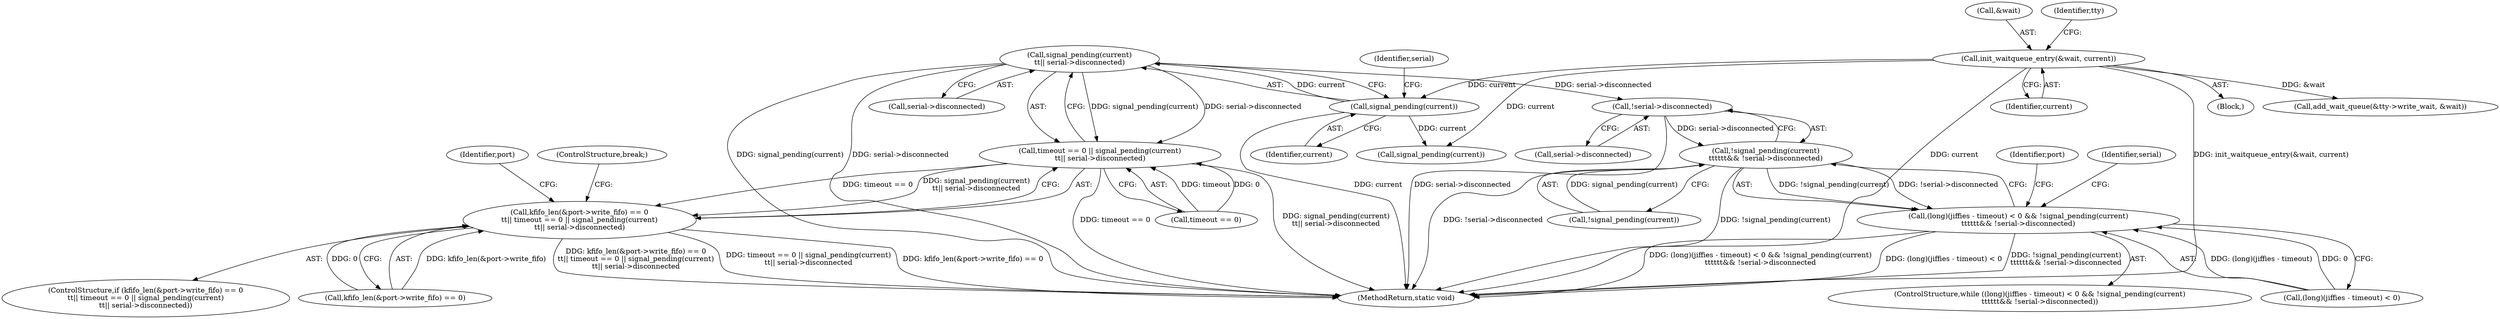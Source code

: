 digraph "0_linux_1ee0a224bc9aad1de496c795f96bc6ba2c394811@API" {
"1000181" [label="(Call,signal_pending(current)\n\t\t|| serial->disconnected)"];
"1000182" [label="(Call,signal_pending(current))"];
"1000153" [label="(Call,init_waitqueue_entry(&wait, current))"];
"1000177" [label="(Call,timeout == 0 || signal_pending(current)\n\t\t|| serial->disconnected)"];
"1000169" [label="(Call,kfifo_len(&port->write_fifo) == 0\n\t\t|| timeout == 0 || signal_pending(current)\n\t\t|| serial->disconnected)"];
"1000244" [label="(Call,!serial->disconnected)"];
"1000240" [label="(Call,!signal_pending(current)\n\t\t\t\t\t\t&& !serial->disconnected)"];
"1000232" [label="(Call,(long)(jiffies - timeout) < 0 && !signal_pending(current)\n\t\t\t\t\t\t&& !serial->disconnected)"];
"1000258" [label="(Identifier,serial)"];
"1000177" [label="(Call,timeout == 0 || signal_pending(current)\n\t\t|| serial->disconnected)"];
"1000154" [label="(Call,&wait)"];
"1000233" [label="(Call,(long)(jiffies - timeout) < 0)"];
"1000181" [label="(Call,signal_pending(current)\n\t\t|| serial->disconnected)"];
"1000170" [label="(Call,kfifo_len(&port->write_fifo) == 0)"];
"1000231" [label="(ControlStructure,while ((long)(jiffies - timeout) < 0 && !signal_pending(current)\n\t\t\t\t\t\t&& !serial->disconnected))"];
"1000187" [label="(ControlStructure,break;)"];
"1000279" [label="(MethodReturn,static void)"];
"1000240" [label="(Call,!signal_pending(current)\n\t\t\t\t\t\t&& !serial->disconnected)"];
"1000169" [label="(Call,kfifo_len(&port->write_fifo) == 0\n\t\t|| timeout == 0 || signal_pending(current)\n\t\t|| serial->disconnected)"];
"1000183" [label="(Identifier,current)"];
"1000168" [label="(ControlStructure,if (kfifo_len(&port->write_fifo) == 0\n\t\t|| timeout == 0 || signal_pending(current)\n\t\t|| serial->disconnected))"];
"1000153" [label="(Call,init_waitqueue_entry(&wait, current))"];
"1000156" [label="(Identifier,current)"];
"1000242" [label="(Call,signal_pending(current))"];
"1000160" [label="(Identifier,tty)"];
"1000185" [label="(Identifier,serial)"];
"1000245" [label="(Call,serial->disconnected)"];
"1000182" [label="(Call,signal_pending(current))"];
"1000241" [label="(Call,!signal_pending(current))"];
"1000191" [label="(Identifier,port)"];
"1000178" [label="(Call,timeout == 0)"];
"1000111" [label="(Block,)"];
"1000157" [label="(Call,add_wait_queue(&tty->write_wait, &wait))"];
"1000232" [label="(Call,(long)(jiffies - timeout) < 0 && !signal_pending(current)\n\t\t\t\t\t\t&& !serial->disconnected)"];
"1000244" [label="(Call,!serial->disconnected)"];
"1000252" [label="(Identifier,port)"];
"1000184" [label="(Call,serial->disconnected)"];
"1000181" -> "1000177"  [label="AST: "];
"1000181" -> "1000182"  [label="CFG: "];
"1000181" -> "1000184"  [label="CFG: "];
"1000182" -> "1000181"  [label="AST: "];
"1000184" -> "1000181"  [label="AST: "];
"1000177" -> "1000181"  [label="CFG: "];
"1000181" -> "1000279"  [label="DDG: signal_pending(current)"];
"1000181" -> "1000279"  [label="DDG: serial->disconnected"];
"1000181" -> "1000177"  [label="DDG: signal_pending(current)"];
"1000181" -> "1000177"  [label="DDG: serial->disconnected"];
"1000182" -> "1000181"  [label="DDG: current"];
"1000181" -> "1000244"  [label="DDG: serial->disconnected"];
"1000182" -> "1000183"  [label="CFG: "];
"1000183" -> "1000182"  [label="AST: "];
"1000185" -> "1000182"  [label="CFG: "];
"1000182" -> "1000279"  [label="DDG: current"];
"1000153" -> "1000182"  [label="DDG: current"];
"1000182" -> "1000242"  [label="DDG: current"];
"1000153" -> "1000111"  [label="AST: "];
"1000153" -> "1000156"  [label="CFG: "];
"1000154" -> "1000153"  [label="AST: "];
"1000156" -> "1000153"  [label="AST: "];
"1000160" -> "1000153"  [label="CFG: "];
"1000153" -> "1000279"  [label="DDG: init_waitqueue_entry(&wait, current)"];
"1000153" -> "1000279"  [label="DDG: current"];
"1000153" -> "1000157"  [label="DDG: &wait"];
"1000153" -> "1000242"  [label="DDG: current"];
"1000177" -> "1000169"  [label="AST: "];
"1000177" -> "1000178"  [label="CFG: "];
"1000178" -> "1000177"  [label="AST: "];
"1000169" -> "1000177"  [label="CFG: "];
"1000177" -> "1000279"  [label="DDG: signal_pending(current)\n\t\t|| serial->disconnected"];
"1000177" -> "1000279"  [label="DDG: timeout == 0"];
"1000177" -> "1000169"  [label="DDG: timeout == 0"];
"1000177" -> "1000169"  [label="DDG: signal_pending(current)\n\t\t|| serial->disconnected"];
"1000178" -> "1000177"  [label="DDG: timeout"];
"1000178" -> "1000177"  [label="DDG: 0"];
"1000169" -> "1000168"  [label="AST: "];
"1000169" -> "1000170"  [label="CFG: "];
"1000170" -> "1000169"  [label="AST: "];
"1000187" -> "1000169"  [label="CFG: "];
"1000191" -> "1000169"  [label="CFG: "];
"1000169" -> "1000279"  [label="DDG: kfifo_len(&port->write_fifo) == 0\n\t\t|| timeout == 0 || signal_pending(current)\n\t\t|| serial->disconnected"];
"1000169" -> "1000279"  [label="DDG: timeout == 0 || signal_pending(current)\n\t\t|| serial->disconnected"];
"1000169" -> "1000279"  [label="DDG: kfifo_len(&port->write_fifo) == 0"];
"1000170" -> "1000169"  [label="DDG: kfifo_len(&port->write_fifo)"];
"1000170" -> "1000169"  [label="DDG: 0"];
"1000244" -> "1000240"  [label="AST: "];
"1000244" -> "1000245"  [label="CFG: "];
"1000245" -> "1000244"  [label="AST: "];
"1000240" -> "1000244"  [label="CFG: "];
"1000244" -> "1000279"  [label="DDG: serial->disconnected"];
"1000244" -> "1000240"  [label="DDG: serial->disconnected"];
"1000240" -> "1000232"  [label="AST: "];
"1000240" -> "1000241"  [label="CFG: "];
"1000241" -> "1000240"  [label="AST: "];
"1000232" -> "1000240"  [label="CFG: "];
"1000240" -> "1000279"  [label="DDG: !serial->disconnected"];
"1000240" -> "1000279"  [label="DDG: !signal_pending(current)"];
"1000240" -> "1000232"  [label="DDG: !signal_pending(current)"];
"1000240" -> "1000232"  [label="DDG: !serial->disconnected"];
"1000241" -> "1000240"  [label="DDG: signal_pending(current)"];
"1000232" -> "1000231"  [label="AST: "];
"1000232" -> "1000233"  [label="CFG: "];
"1000233" -> "1000232"  [label="AST: "];
"1000252" -> "1000232"  [label="CFG: "];
"1000258" -> "1000232"  [label="CFG: "];
"1000232" -> "1000279"  [label="DDG: (long)(jiffies - timeout) < 0"];
"1000232" -> "1000279"  [label="DDG: !signal_pending(current)\n\t\t\t\t\t\t&& !serial->disconnected"];
"1000232" -> "1000279"  [label="DDG: (long)(jiffies - timeout) < 0 && !signal_pending(current)\n\t\t\t\t\t\t&& !serial->disconnected"];
"1000233" -> "1000232"  [label="DDG: (long)(jiffies - timeout)"];
"1000233" -> "1000232"  [label="DDG: 0"];
}
